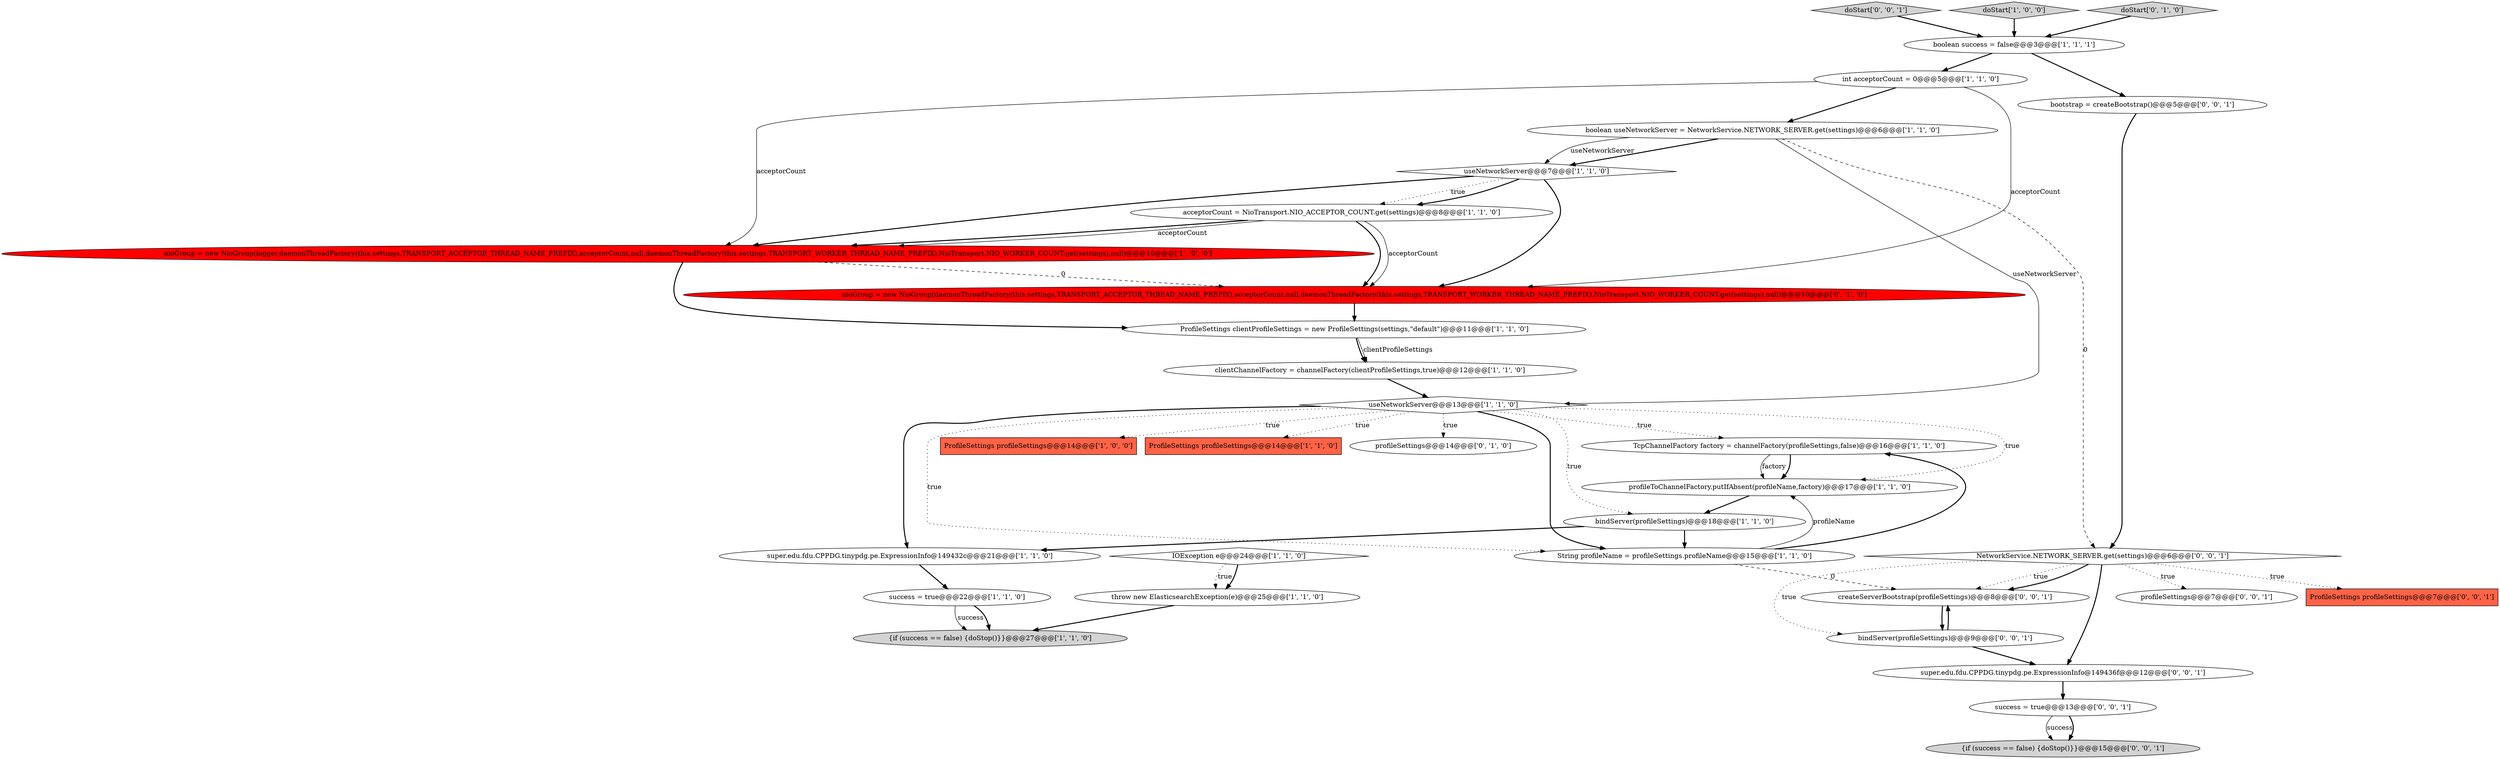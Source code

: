 digraph {
30 [style = filled, label = "doStart['0', '0', '1']", fillcolor = lightgray, shape = diamond image = "AAA0AAABBB3BBB"];
26 [style = filled, label = "bootstrap = createBootstrap()@@@5@@@['0', '0', '1']", fillcolor = white, shape = ellipse image = "AAA0AAABBB3BBB"];
32 [style = filled, label = "success = true@@@13@@@['0', '0', '1']", fillcolor = white, shape = ellipse image = "AAA0AAABBB3BBB"];
17 [style = filled, label = "success = true@@@22@@@['1', '1', '0']", fillcolor = white, shape = ellipse image = "AAA0AAABBB1BBB"];
16 [style = filled, label = "nioGroup = new NioGroup(logger,daemonThreadFactory(this.settings,TRANSPORT_ACCEPTOR_THREAD_NAME_PREFIX),acceptorCount,null,daemonThreadFactory(this.settings,TRANSPORT_WORKER_THREAD_NAME_PREFIX),NioTransport.NIO_WORKER_COUNT.get(settings),null)@@@10@@@['1', '0', '0']", fillcolor = red, shape = ellipse image = "AAA1AAABBB1BBB"];
18 [style = filled, label = "TcpChannelFactory factory = channelFactory(profileSettings,false)@@@16@@@['1', '1', '0']", fillcolor = white, shape = ellipse image = "AAA0AAABBB1BBB"];
6 [style = filled, label = "ProfileSettings profileSettings@@@14@@@['1', '0', '0']", fillcolor = tomato, shape = box image = "AAA0AAABBB1BBB"];
2 [style = filled, label = "super.edu.fdu.CPPDG.tinypdg.pe.ExpressionInfo@149432c@@@21@@@['1', '1', '0']", fillcolor = white, shape = ellipse image = "AAA0AAABBB1BBB"];
21 [style = filled, label = "nioGroup = new NioGroup(daemonThreadFactory(this.settings,TRANSPORT_ACCEPTOR_THREAD_NAME_PREFIX),acceptorCount,null,daemonThreadFactory(this.settings,TRANSPORT_WORKER_THREAD_NAME_PREFIX),NioTransport.NIO_WORKER_COUNT.get(settings),null)@@@10@@@['0', '1', '0']", fillcolor = red, shape = ellipse image = "AAA1AAABBB2BBB"];
3 [style = filled, label = "IOException e@@@24@@@['1', '1', '0']", fillcolor = white, shape = diamond image = "AAA0AAABBB1BBB"];
10 [style = filled, label = "profileToChannelFactory.putIfAbsent(profileName,factory)@@@17@@@['1', '1', '0']", fillcolor = white, shape = ellipse image = "AAA0AAABBB1BBB"];
14 [style = filled, label = "useNetworkServer@@@13@@@['1', '1', '0']", fillcolor = white, shape = diamond image = "AAA0AAABBB1BBB"];
11 [style = filled, label = "ProfileSettings profileSettings@@@14@@@['1', '1', '0']", fillcolor = tomato, shape = box image = "AAA0AAABBB1BBB"];
33 [style = filled, label = "createServerBootstrap(profileSettings)@@@8@@@['0', '0', '1']", fillcolor = white, shape = ellipse image = "AAA0AAABBB3BBB"];
4 [style = filled, label = "{if (success == false) {doStop()}}@@@27@@@['1', '1', '0']", fillcolor = lightgray, shape = ellipse image = "AAA0AAABBB1BBB"];
0 [style = filled, label = "bindServer(profileSettings)@@@18@@@['1', '1', '0']", fillcolor = white, shape = ellipse image = "AAA0AAABBB1BBB"];
28 [style = filled, label = "{if (success == false) {doStop()}}@@@15@@@['0', '0', '1']", fillcolor = lightgray, shape = ellipse image = "AAA0AAABBB3BBB"];
8 [style = filled, label = "clientChannelFactory = channelFactory(clientProfileSettings,true)@@@12@@@['1', '1', '0']", fillcolor = white, shape = ellipse image = "AAA0AAABBB1BBB"];
1 [style = filled, label = "ProfileSettings clientProfileSettings = new ProfileSettings(settings,\"default\")@@@11@@@['1', '1', '0']", fillcolor = white, shape = ellipse image = "AAA0AAABBB1BBB"];
20 [style = filled, label = "acceptorCount = NioTransport.NIO_ACCEPTOR_COUNT.get(settings)@@@8@@@['1', '1', '0']", fillcolor = white, shape = ellipse image = "AAA0AAABBB1BBB"];
9 [style = filled, label = "String profileName = profileSettings.profileName@@@15@@@['1', '1', '0']", fillcolor = white, shape = ellipse image = "AAA0AAABBB1BBB"];
7 [style = filled, label = "boolean success = false@@@3@@@['1', '1', '1']", fillcolor = white, shape = ellipse image = "AAA0AAABBB1BBB"];
22 [style = filled, label = "profileSettings@@@14@@@['0', '1', '0']", fillcolor = white, shape = ellipse image = "AAA0AAABBB2BBB"];
24 [style = filled, label = "profileSettings@@@7@@@['0', '0', '1']", fillcolor = white, shape = ellipse image = "AAA0AAABBB3BBB"];
5 [style = filled, label = "doStart['1', '0', '0']", fillcolor = lightgray, shape = diamond image = "AAA0AAABBB1BBB"];
29 [style = filled, label = "bindServer(profileSettings)@@@9@@@['0', '0', '1']", fillcolor = white, shape = ellipse image = "AAA0AAABBB3BBB"];
23 [style = filled, label = "doStart['0', '1', '0']", fillcolor = lightgray, shape = diamond image = "AAA0AAABBB2BBB"];
12 [style = filled, label = "int acceptorCount = 0@@@5@@@['1', '1', '0']", fillcolor = white, shape = ellipse image = "AAA0AAABBB1BBB"];
13 [style = filled, label = "useNetworkServer@@@7@@@['1', '1', '0']", fillcolor = white, shape = diamond image = "AAA0AAABBB1BBB"];
25 [style = filled, label = "NetworkService.NETWORK_SERVER.get(settings)@@@6@@@['0', '0', '1']", fillcolor = white, shape = diamond image = "AAA0AAABBB3BBB"];
19 [style = filled, label = "throw new ElasticsearchException(e)@@@25@@@['1', '1', '0']", fillcolor = white, shape = ellipse image = "AAA0AAABBB1BBB"];
15 [style = filled, label = "boolean useNetworkServer = NetworkService.NETWORK_SERVER.get(settings)@@@6@@@['1', '1', '0']", fillcolor = white, shape = ellipse image = "AAA0AAABBB1BBB"];
27 [style = filled, label = "ProfileSettings profileSettings@@@7@@@['0', '0', '1']", fillcolor = tomato, shape = box image = "AAA0AAABBB3BBB"];
31 [style = filled, label = "super.edu.fdu.CPPDG.tinypdg.pe.ExpressionInfo@149436f@@@12@@@['0', '0', '1']", fillcolor = white, shape = ellipse image = "AAA0AAABBB3BBB"];
2->17 [style = bold, label=""];
25->33 [style = dotted, label="true"];
0->9 [style = bold, label=""];
15->13 [style = bold, label=""];
1->8 [style = bold, label=""];
25->33 [style = bold, label=""];
14->0 [style = dotted, label="true"];
7->12 [style = bold, label=""];
1->8 [style = solid, label="clientProfileSettings"];
12->16 [style = solid, label="acceptorCount"];
31->32 [style = bold, label=""];
26->25 [style = bold, label=""];
0->2 [style = bold, label=""];
29->31 [style = bold, label=""];
12->15 [style = bold, label=""];
13->20 [style = dotted, label="true"];
8->14 [style = bold, label=""];
25->24 [style = dotted, label="true"];
14->22 [style = dotted, label="true"];
25->29 [style = dotted, label="true"];
16->21 [style = dashed, label="0"];
13->16 [style = bold, label=""];
14->10 [style = dotted, label="true"];
9->33 [style = dashed, label="0"];
25->31 [style = bold, label=""];
7->26 [style = bold, label=""];
20->21 [style = bold, label=""];
33->29 [style = bold, label=""];
15->14 [style = solid, label="useNetworkServer"];
15->25 [style = dashed, label="0"];
29->33 [style = bold, label=""];
20->21 [style = solid, label="acceptorCount"];
3->19 [style = dotted, label="true"];
9->18 [style = bold, label=""];
20->16 [style = bold, label=""];
15->13 [style = solid, label="useNetworkServer"];
18->10 [style = bold, label=""];
3->19 [style = bold, label=""];
16->1 [style = bold, label=""];
20->16 [style = solid, label="acceptorCount"];
30->7 [style = bold, label=""];
10->0 [style = bold, label=""];
21->1 [style = bold, label=""];
12->21 [style = solid, label="acceptorCount"];
32->28 [style = solid, label="success"];
5->7 [style = bold, label=""];
14->11 [style = dotted, label="true"];
14->9 [style = bold, label=""];
18->10 [style = solid, label="factory"];
14->2 [style = bold, label=""];
23->7 [style = bold, label=""];
19->4 [style = bold, label=""];
14->9 [style = dotted, label="true"];
9->10 [style = solid, label="profileName"];
25->27 [style = dotted, label="true"];
13->21 [style = bold, label=""];
32->28 [style = bold, label=""];
17->4 [style = solid, label="success"];
14->18 [style = dotted, label="true"];
17->4 [style = bold, label=""];
13->20 [style = bold, label=""];
14->6 [style = dotted, label="true"];
}
